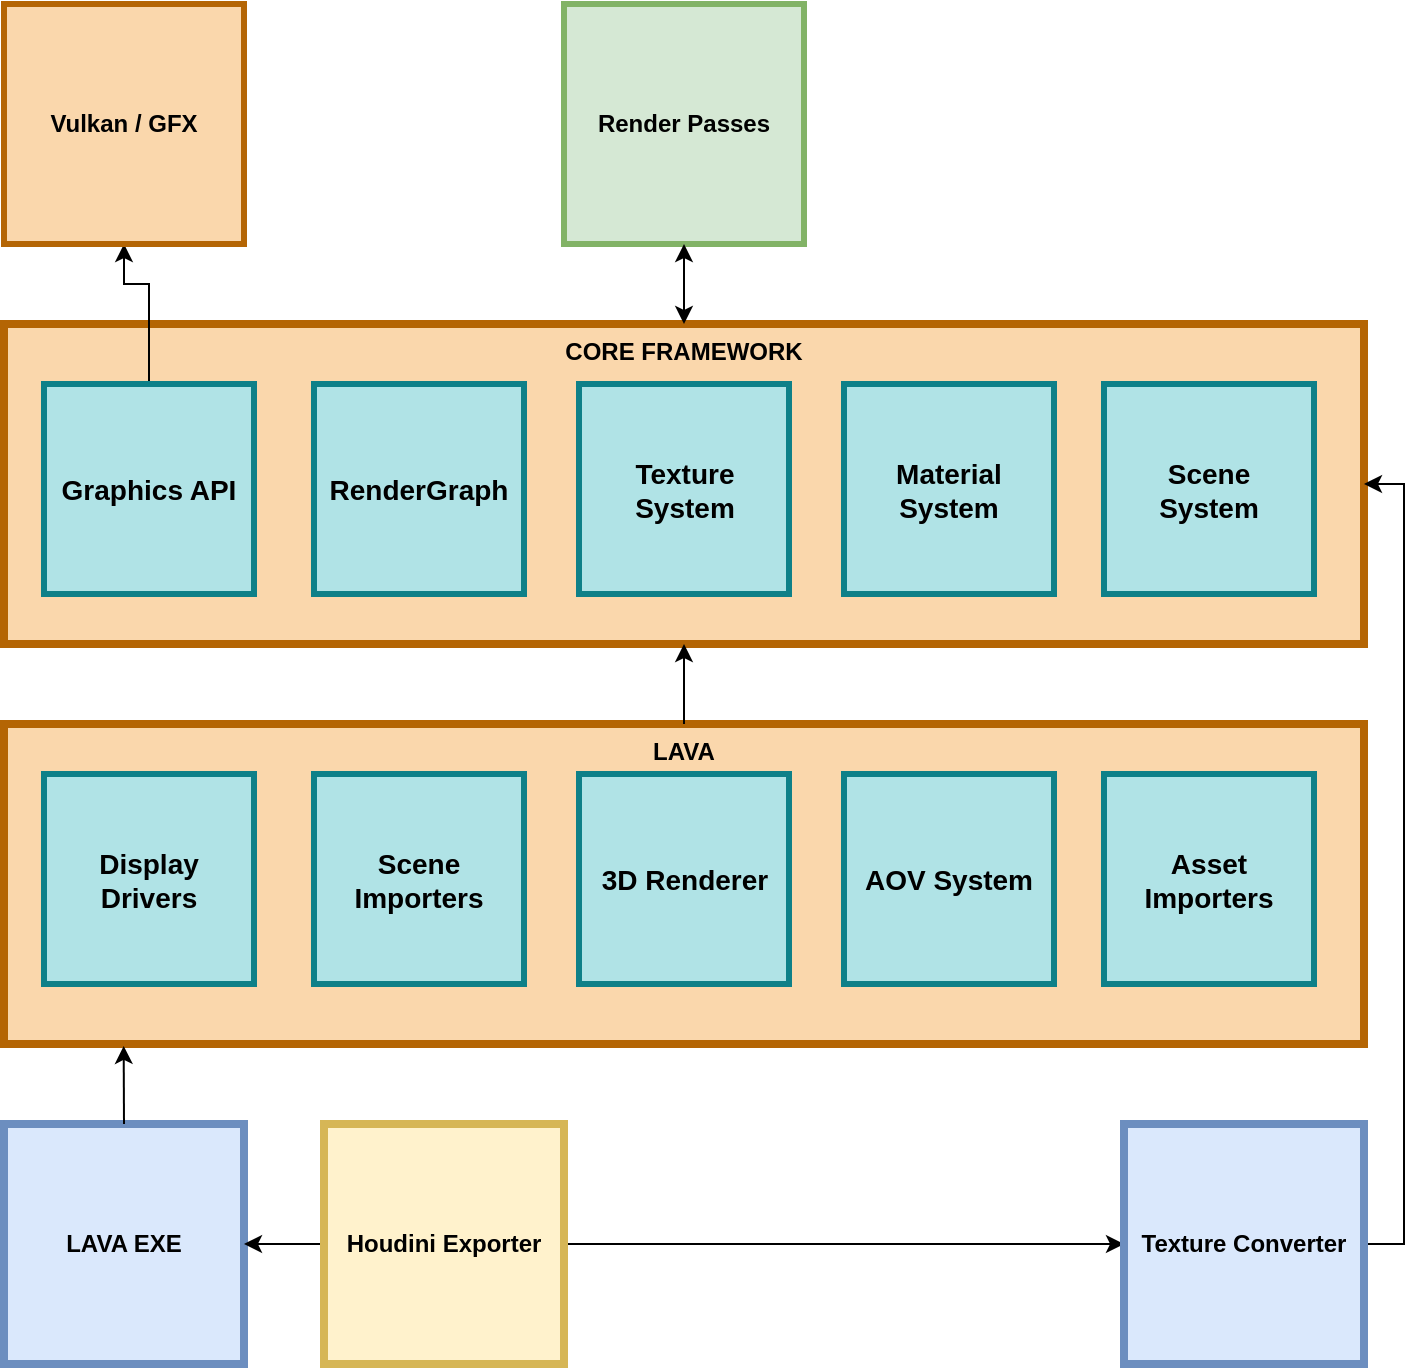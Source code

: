 <mxfile version="21.1.2" type="device">
  <diagram name="Page-1" id="NuQUP7Gb7e82TSMQkZVS">
    <mxGraphModel dx="1114" dy="1027" grid="1" gridSize="10" guides="1" tooltips="1" connect="1" arrows="1" fold="1" page="1" pageScale="1" pageWidth="850" pageHeight="1100" math="0" shadow="0">
      <root>
        <mxCell id="0" />
        <mxCell id="1" parent="0" />
        <mxCell id="y_wzQ5EHkPusBBxn_sSv-1" value="CORE FRAMEWORK&lt;br&gt;" style="rounded=0;strokeWidth=4;fillColor=#fad7ac;strokeColor=#b46504;shadow=0;glass=0;labelPosition=center;verticalLabelPosition=middle;align=center;verticalAlign=top;labelBackgroundColor=none;labelBorderColor=none;fontColor=default;whiteSpace=wrap;html=1;fontStyle=1" vertex="1" parent="1">
          <mxGeometry x="40" y="440" width="680" height="160" as="geometry" />
        </mxCell>
        <mxCell id="y_wzQ5EHkPusBBxn_sSv-32" style="edgeStyle=orthogonalEdgeStyle;rounded=0;orthogonalLoop=1;jettySize=auto;html=1;" edge="1" parent="1" source="y_wzQ5EHkPusBBxn_sSv-2" target="y_wzQ5EHkPusBBxn_sSv-8">
          <mxGeometry relative="1" as="geometry">
            <Array as="points">
              <mxPoint x="113" y="420" />
              <mxPoint x="100" y="420" />
            </Array>
          </mxGeometry>
        </mxCell>
        <mxCell id="y_wzQ5EHkPusBBxn_sSv-2" value="&lt;font style=&quot;font-size: 14px;&quot;&gt;&lt;b&gt;Graphics API&lt;/b&gt;&lt;/font&gt;" style="whiteSpace=wrap;html=1;aspect=fixed;fillColor=#b0e3e6;strokeColor=#0e8088;strokeWidth=3;" vertex="1" parent="1">
          <mxGeometry x="60" y="470" width="105" height="105" as="geometry" />
        </mxCell>
        <mxCell id="y_wzQ5EHkPusBBxn_sSv-3" value="RenderGraph" style="whiteSpace=wrap;html=1;aspect=fixed;fillColor=#b0e3e6;strokeColor=#0e8088;strokeWidth=3;fontSize=14;fontStyle=1" vertex="1" parent="1">
          <mxGeometry x="195" y="470" width="105" height="105" as="geometry" />
        </mxCell>
        <mxCell id="y_wzQ5EHkPusBBxn_sSv-4" value="&lt;font style=&quot;&quot;&gt;&lt;font style=&quot;font-size: 14px;&quot;&gt;&lt;b&gt;Scene&lt;br&gt;&lt;/b&gt;&lt;/font&gt;&lt;font style=&quot;font-size: 14px;&quot;&gt;&lt;b&gt;System&lt;/b&gt;&lt;/font&gt;&lt;br&gt;&lt;/font&gt;" style="whiteSpace=wrap;html=1;aspect=fixed;fillColor=#b0e3e6;strokeColor=#0e8088;strokeWidth=3;" vertex="1" parent="1">
          <mxGeometry x="590" y="470" width="105" height="105" as="geometry" />
        </mxCell>
        <mxCell id="y_wzQ5EHkPusBBxn_sSv-5" value="&lt;b&gt;&lt;font style=&quot;font-size: 14px;&quot;&gt;Texture&lt;br&gt;System&lt;/font&gt;&lt;/b&gt;" style="whiteSpace=wrap;html=1;aspect=fixed;fillColor=#b0e3e6;strokeColor=#0e8088;strokeWidth=3;" vertex="1" parent="1">
          <mxGeometry x="327.5" y="470" width="105" height="105" as="geometry" />
        </mxCell>
        <mxCell id="y_wzQ5EHkPusBBxn_sSv-7" value="&lt;b&gt;&lt;font style=&quot;font-size: 14px;&quot;&gt;Material&lt;br&gt;System&lt;/font&gt;&lt;/b&gt;" style="whiteSpace=wrap;html=1;aspect=fixed;fillColor=#b0e3e6;strokeColor=#0e8088;strokeWidth=3;" vertex="1" parent="1">
          <mxGeometry x="460" y="470" width="105" height="105" as="geometry" />
        </mxCell>
        <mxCell id="y_wzQ5EHkPusBBxn_sSv-8" value="&lt;b&gt;Vulkan / GFX&lt;/b&gt;" style="whiteSpace=wrap;html=1;aspect=fixed;fillColor=#fad7ac;strokeColor=#b46504;strokeWidth=3;" vertex="1" parent="1">
          <mxGeometry x="40" y="280" width="120" height="120" as="geometry" />
        </mxCell>
        <mxCell id="y_wzQ5EHkPusBBxn_sSv-10" value="&lt;b&gt;Render Passes&lt;/b&gt;" style="whiteSpace=wrap;html=1;aspect=fixed;fillColor=#d5e8d4;strokeColor=#82b366;strokeWidth=3;" vertex="1" parent="1">
          <mxGeometry x="320" y="280" width="120" height="120" as="geometry" />
        </mxCell>
        <mxCell id="y_wzQ5EHkPusBBxn_sSv-12" value="" style="endArrow=classic;startArrow=classic;html=1;rounded=0;entryX=0.5;entryY=1;entryDx=0;entryDy=0;" edge="1" parent="1" source="y_wzQ5EHkPusBBxn_sSv-1" target="y_wzQ5EHkPusBBxn_sSv-10">
          <mxGeometry width="50" height="50" relative="1" as="geometry">
            <mxPoint x="350" y="430" as="sourcePoint" />
            <mxPoint x="450" y="470" as="targetPoint" />
          </mxGeometry>
        </mxCell>
        <mxCell id="y_wzQ5EHkPusBBxn_sSv-15" value="&lt;b&gt;LAVA&lt;/b&gt;" style="rounded=0;whiteSpace=wrap;html=1;fillColor=#fad7ac;strokeColor=#b46504;strokeWidth=4;verticalAlign=top;" vertex="1" parent="1">
          <mxGeometry x="40" y="640" width="680" height="160" as="geometry" />
        </mxCell>
        <mxCell id="y_wzQ5EHkPusBBxn_sSv-18" value="&lt;font style=&quot;font-size: 14px;&quot;&gt;&lt;b&gt;Display&lt;br&gt;Drivers&lt;/b&gt;&lt;/font&gt;" style="whiteSpace=wrap;html=1;aspect=fixed;fillColor=#b0e3e6;strokeColor=#0e8088;strokeWidth=3;" vertex="1" parent="1">
          <mxGeometry x="60" y="665" width="105" height="105" as="geometry" />
        </mxCell>
        <mxCell id="y_wzQ5EHkPusBBxn_sSv-19" value="&lt;font style=&quot;font-size: 14px;&quot;&gt;&lt;b&gt;Scene&lt;br&gt;Importers&lt;/b&gt;&lt;/font&gt;" style="whiteSpace=wrap;html=1;aspect=fixed;fillColor=#b0e3e6;strokeColor=#0e8088;strokeWidth=3;" vertex="1" parent="1">
          <mxGeometry x="195" y="665" width="105" height="105" as="geometry" />
        </mxCell>
        <mxCell id="y_wzQ5EHkPusBBxn_sSv-21" value="&lt;b&gt;&lt;font style=&quot;font-size: 14px;&quot;&gt;3D Renderer&lt;/font&gt;&lt;/b&gt;" style="whiteSpace=wrap;html=1;aspect=fixed;fillColor=#b0e3e6;strokeColor=#0e8088;strokeWidth=3;" vertex="1" parent="1">
          <mxGeometry x="327.5" y="665" width="105" height="105" as="geometry" />
        </mxCell>
        <mxCell id="y_wzQ5EHkPusBBxn_sSv-22" value="&lt;b&gt;&lt;font style=&quot;font-size: 14px;&quot;&gt;AOV System&lt;/font&gt;&lt;/b&gt;" style="whiteSpace=wrap;html=1;aspect=fixed;strokeWidth=3;fillColor=#b0e3e6;strokeColor=#0e8088;" vertex="1" parent="1">
          <mxGeometry x="460" y="665" width="105" height="105" as="geometry" />
        </mxCell>
        <mxCell id="y_wzQ5EHkPusBBxn_sSv-23" value="&lt;b style=&quot;font-size: 14px;&quot;&gt;Asset&lt;br&gt;Importers&lt;/b&gt;" style="whiteSpace=wrap;html=1;aspect=fixed;fillColor=#b0e3e6;strokeColor=#0e8088;strokeWidth=3;" vertex="1" parent="1">
          <mxGeometry x="590" y="665" width="105" height="105" as="geometry" />
        </mxCell>
        <mxCell id="y_wzQ5EHkPusBBxn_sSv-24" value="" style="endArrow=classic;html=1;rounded=0;exitX=0.5;exitY=0;exitDx=0;exitDy=0;" edge="1" parent="1" source="y_wzQ5EHkPusBBxn_sSv-15" target="y_wzQ5EHkPusBBxn_sSv-1">
          <mxGeometry width="50" height="50" relative="1" as="geometry">
            <mxPoint x="400" y="460" as="sourcePoint" />
            <mxPoint x="450" y="410" as="targetPoint" />
          </mxGeometry>
        </mxCell>
        <mxCell id="y_wzQ5EHkPusBBxn_sSv-25" value="&lt;b&gt;LAVA EXE&lt;/b&gt;" style="whiteSpace=wrap;html=1;aspect=fixed;fillColor=#dae8fc;strokeColor=#6c8ebf;strokeWidth=4;" vertex="1" parent="1">
          <mxGeometry x="40" y="840" width="120" height="120" as="geometry" />
        </mxCell>
        <mxCell id="y_wzQ5EHkPusBBxn_sSv-26" value="" style="endArrow=classic;html=1;rounded=0;exitX=0.5;exitY=0;exitDx=0;exitDy=0;entryX=0.088;entryY=1.006;entryDx=0;entryDy=0;entryPerimeter=0;" edge="1" parent="1" source="y_wzQ5EHkPusBBxn_sSv-25" target="y_wzQ5EHkPusBBxn_sSv-15">
          <mxGeometry width="50" height="50" relative="1" as="geometry">
            <mxPoint x="400" y="670" as="sourcePoint" />
            <mxPoint x="450" y="620" as="targetPoint" />
          </mxGeometry>
        </mxCell>
        <mxCell id="y_wzQ5EHkPusBBxn_sSv-28" style="edgeStyle=orthogonalEdgeStyle;rounded=0;orthogonalLoop=1;jettySize=auto;html=1;" edge="1" parent="1" source="y_wzQ5EHkPusBBxn_sSv-27" target="y_wzQ5EHkPusBBxn_sSv-25">
          <mxGeometry relative="1" as="geometry" />
        </mxCell>
        <mxCell id="y_wzQ5EHkPusBBxn_sSv-31" style="edgeStyle=orthogonalEdgeStyle;rounded=0;orthogonalLoop=1;jettySize=auto;html=1;entryX=0;entryY=0.5;entryDx=0;entryDy=0;" edge="1" parent="1" source="y_wzQ5EHkPusBBxn_sSv-27" target="y_wzQ5EHkPusBBxn_sSv-29">
          <mxGeometry relative="1" as="geometry" />
        </mxCell>
        <mxCell id="y_wzQ5EHkPusBBxn_sSv-27" value="&lt;b&gt;Houdini Exporter&lt;/b&gt;" style="whiteSpace=wrap;html=1;aspect=fixed;fillColor=#fff2cc;strokeColor=#d6b656;strokeWidth=4;" vertex="1" parent="1">
          <mxGeometry x="200" y="840" width="120" height="120" as="geometry" />
        </mxCell>
        <mxCell id="y_wzQ5EHkPusBBxn_sSv-30" style="edgeStyle=orthogonalEdgeStyle;rounded=0;orthogonalLoop=1;jettySize=auto;html=1;entryX=1;entryY=0.5;entryDx=0;entryDy=0;" edge="1" parent="1" source="y_wzQ5EHkPusBBxn_sSv-29" target="y_wzQ5EHkPusBBxn_sSv-1">
          <mxGeometry relative="1" as="geometry">
            <Array as="points">
              <mxPoint x="740" y="900" />
              <mxPoint x="740" y="520" />
            </Array>
          </mxGeometry>
        </mxCell>
        <mxCell id="y_wzQ5EHkPusBBxn_sSv-29" value="&lt;b&gt;Texture Converter&lt;/b&gt;" style="whiteSpace=wrap;html=1;aspect=fixed;fillColor=#dae8fc;strokeColor=#6c8ebf;strokeWidth=4;" vertex="1" parent="1">
          <mxGeometry x="600" y="840" width="120" height="120" as="geometry" />
        </mxCell>
      </root>
    </mxGraphModel>
  </diagram>
</mxfile>
